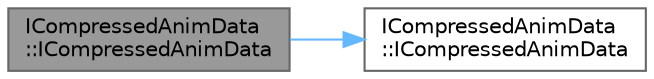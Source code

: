 digraph "ICompressedAnimData::ICompressedAnimData"
{
 // INTERACTIVE_SVG=YES
 // LATEX_PDF_SIZE
  bgcolor="transparent";
  edge [fontname=Helvetica,fontsize=10,labelfontname=Helvetica,labelfontsize=10];
  node [fontname=Helvetica,fontsize=10,shape=box,height=0.2,width=0.4];
  rankdir="LR";
  Node1 [id="Node000001",label="ICompressedAnimData\l::ICompressedAnimData",height=0.2,width=0.4,color="gray40", fillcolor="grey60", style="filled", fontcolor="black",tooltip=" "];
  Node1 -> Node2 [id="edge1_Node000001_Node000002",color="steelblue1",style="solid",tooltip=" "];
  Node2 [id="Node000002",label="ICompressedAnimData\l::ICompressedAnimData",height=0.2,width=0.4,color="grey40", fillcolor="white", style="filled",URL="$de/d56/structICompressedAnimData.html#a31130ba2db4db51f789a13c3e0cfe088",tooltip=" "];
}
